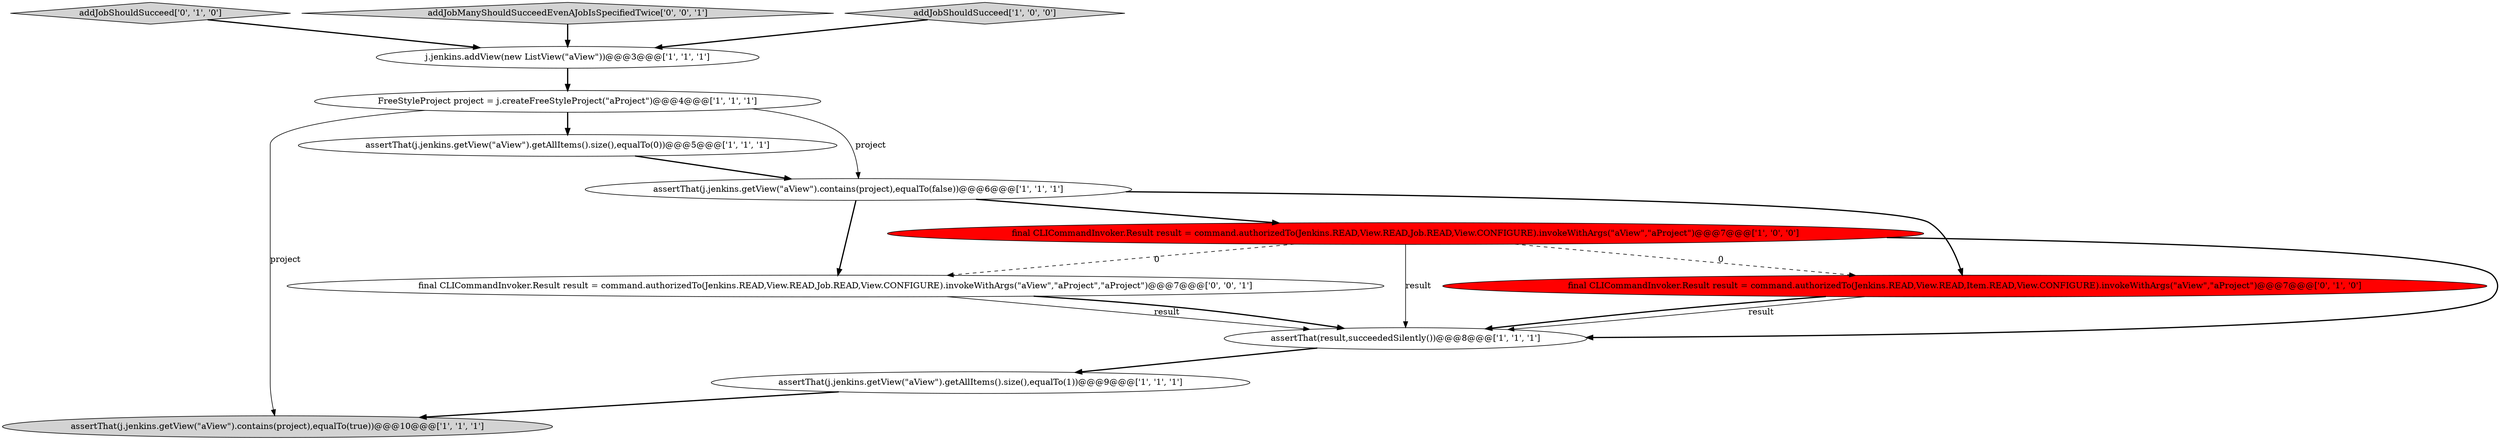 digraph {
10 [style = filled, label = "addJobShouldSucceed['0', '1', '0']", fillcolor = lightgray, shape = diamond image = "AAA0AAABBB2BBB"];
9 [style = filled, label = "final CLICommandInvoker.Result result = command.authorizedTo(Jenkins.READ,View.READ,Item.READ,View.CONFIGURE).invokeWithArgs(\"aView\",\"aProject\")@@@7@@@['0', '1', '0']", fillcolor = red, shape = ellipse image = "AAA1AAABBB2BBB"];
6 [style = filled, label = "assertThat(j.jenkins.getView(\"aView\").contains(project),equalTo(false))@@@6@@@['1', '1', '1']", fillcolor = white, shape = ellipse image = "AAA0AAABBB1BBB"];
3 [style = filled, label = "FreeStyleProject project = j.createFreeStyleProject(\"aProject\")@@@4@@@['1', '1', '1']", fillcolor = white, shape = ellipse image = "AAA0AAABBB1BBB"];
5 [style = filled, label = "j.jenkins.addView(new ListView(\"aView\"))@@@3@@@['1', '1', '1']", fillcolor = white, shape = ellipse image = "AAA0AAABBB1BBB"];
12 [style = filled, label = "addJobManyShouldSucceedEvenAJobIsSpecifiedTwice['0', '0', '1']", fillcolor = lightgray, shape = diamond image = "AAA0AAABBB3BBB"];
11 [style = filled, label = "final CLICommandInvoker.Result result = command.authorizedTo(Jenkins.READ,View.READ,Job.READ,View.CONFIGURE).invokeWithArgs(\"aView\",\"aProject\",\"aProject\")@@@7@@@['0', '0', '1']", fillcolor = white, shape = ellipse image = "AAA0AAABBB3BBB"];
0 [style = filled, label = "assertThat(j.jenkins.getView(\"aView\").contains(project),equalTo(true))@@@10@@@['1', '1', '1']", fillcolor = lightgray, shape = ellipse image = "AAA0AAABBB1BBB"];
2 [style = filled, label = "assertThat(result,succeededSilently())@@@8@@@['1', '1', '1']", fillcolor = white, shape = ellipse image = "AAA0AAABBB1BBB"];
7 [style = filled, label = "assertThat(j.jenkins.getView(\"aView\").getAllItems().size(),equalTo(1))@@@9@@@['1', '1', '1']", fillcolor = white, shape = ellipse image = "AAA0AAABBB1BBB"];
8 [style = filled, label = "assertThat(j.jenkins.getView(\"aView\").getAllItems().size(),equalTo(0))@@@5@@@['1', '1', '1']", fillcolor = white, shape = ellipse image = "AAA0AAABBB1BBB"];
1 [style = filled, label = "addJobShouldSucceed['1', '0', '0']", fillcolor = lightgray, shape = diamond image = "AAA0AAABBB1BBB"];
4 [style = filled, label = "final CLICommandInvoker.Result result = command.authorizedTo(Jenkins.READ,View.READ,Job.READ,View.CONFIGURE).invokeWithArgs(\"aView\",\"aProject\")@@@7@@@['1', '0', '0']", fillcolor = red, shape = ellipse image = "AAA1AAABBB1BBB"];
1->5 [style = bold, label=""];
5->3 [style = bold, label=""];
3->6 [style = solid, label="project"];
12->5 [style = bold, label=""];
9->2 [style = bold, label=""];
11->2 [style = solid, label="result"];
9->2 [style = solid, label="result"];
8->6 [style = bold, label=""];
7->0 [style = bold, label=""];
4->2 [style = bold, label=""];
11->2 [style = bold, label=""];
6->4 [style = bold, label=""];
4->9 [style = dashed, label="0"];
10->5 [style = bold, label=""];
3->0 [style = solid, label="project"];
3->8 [style = bold, label=""];
6->11 [style = bold, label=""];
2->7 [style = bold, label=""];
4->11 [style = dashed, label="0"];
6->9 [style = bold, label=""];
4->2 [style = solid, label="result"];
}
